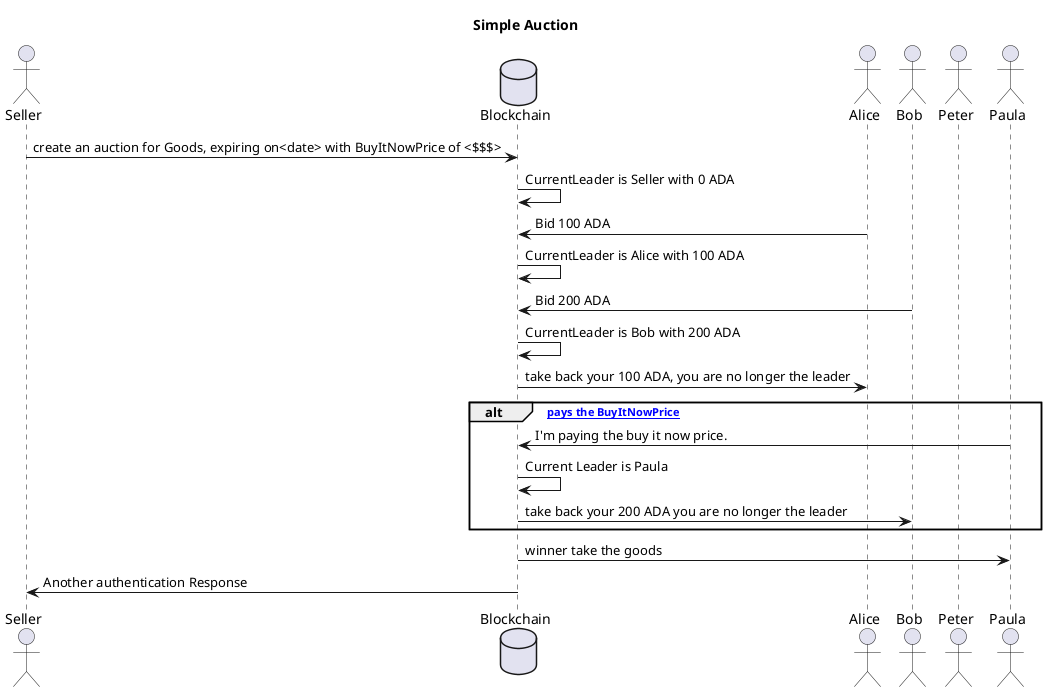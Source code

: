 @startuml

title Simple Auction
actor Seller
database Blockchain
actor Alice
actor Bob
actor Peter
actor Paula

Seller -> Blockchain: create an auction for Goods, expiring on<date> with BuyItNowPrice of <$$$>
Blockchain -> Blockchain: CurrentLeader is Seller with 0 ADA
Alice -> Blockchain: Bid 100 ADA
Blockchain -> Blockchain: CurrentLeader is Alice with 100 ADA
Bob -> Blockchain: Bid 200 ADA
Blockchain -> Blockchain: CurrentLeader is Bob with 200 ADA
Blockchain -> Alice: take back your 100 ADA, you are no longer the leader

alt [someone pays the BuyItNowPrice]
Paula -> Blockchain: I'm paying the buy it now price.
Blockchain -> Blockchain: Current Leader is Paula
Blockchain -> Bob: take back your 200 ADA you are no longer the leader
end

Blockchain -> Paula: winner take the goods
Blockchain -> Seller: Another authentication Response


@enduml
